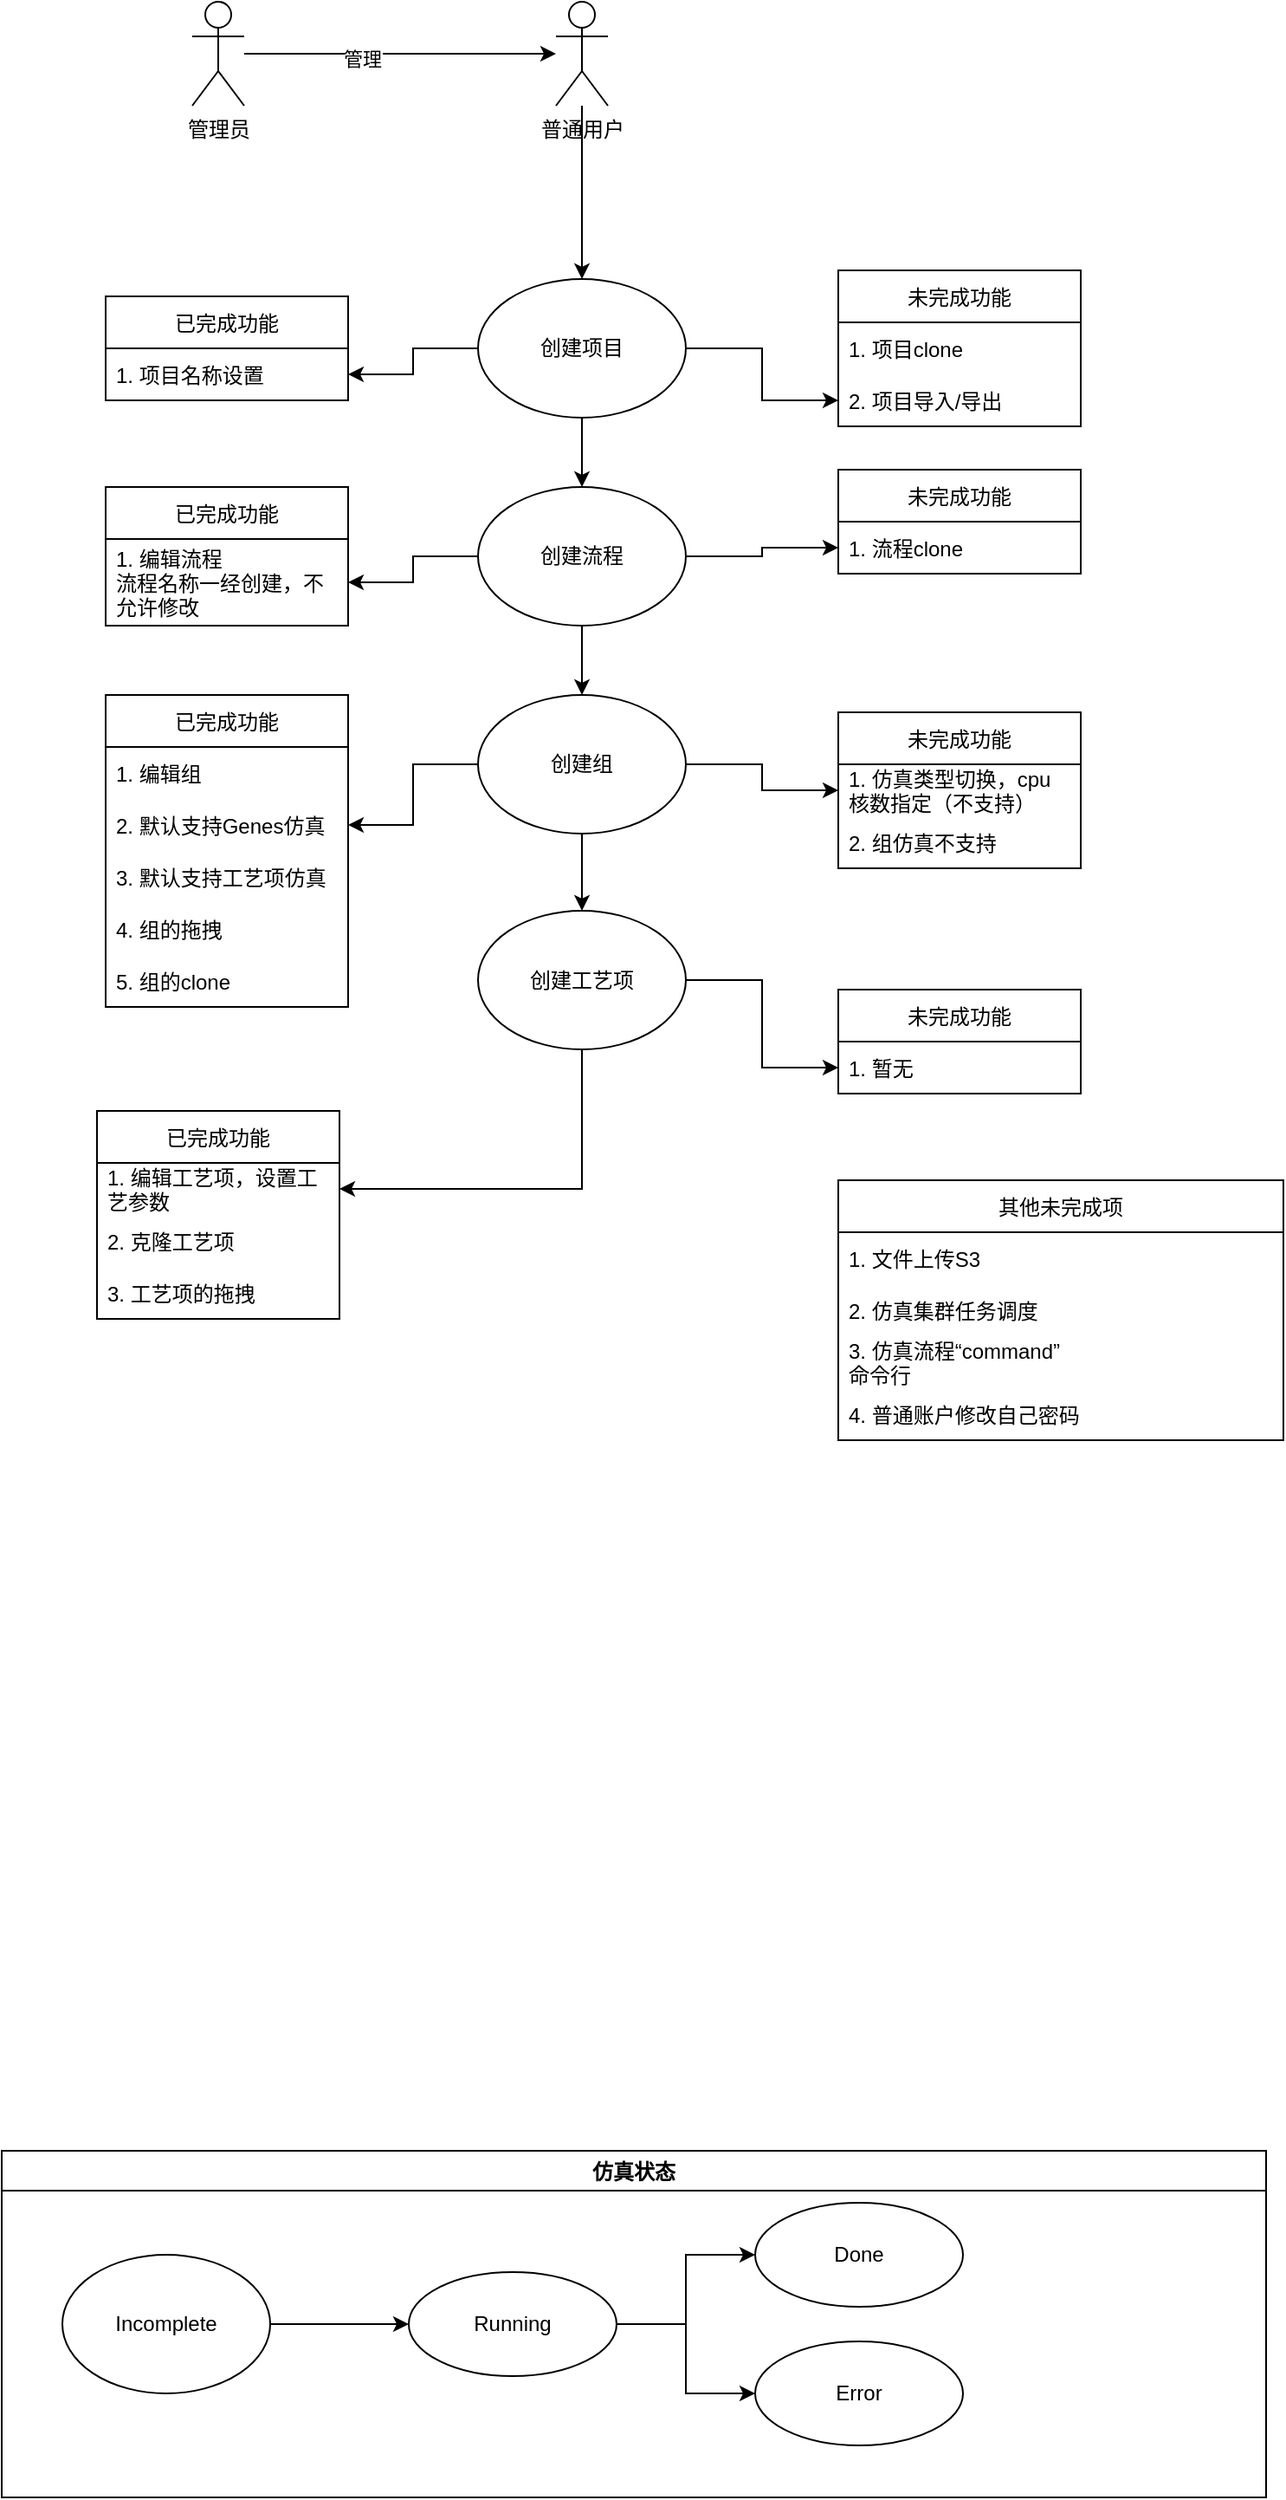 <mxfile version="17.1.1" type="github">
  <diagram id="LWZ2CtlcG5xfI4F9U-2H" name="Page-1">
    <mxGraphModel dx="1350" dy="805" grid="1" gridSize="10" guides="1" tooltips="1" connect="1" arrows="1" fold="1" page="1" pageScale="1" pageWidth="827" pageHeight="1169" background="#ffffff" math="0" shadow="0">
      <root>
        <mxCell id="0" />
        <mxCell id="1" parent="0" />
        <mxCell id="P4jvxCzI2_4ov7lsApTx-15" value="" style="edgeStyle=orthogonalEdgeStyle;rounded=0;orthogonalLoop=1;jettySize=auto;html=1;" edge="1" parent="1" source="P4jvxCzI2_4ov7lsApTx-2" target="P4jvxCzI2_4ov7lsApTx-4">
          <mxGeometry relative="1" as="geometry" />
        </mxCell>
        <mxCell id="P4jvxCzI2_4ov7lsApTx-76" value="" style="edgeStyle=orthogonalEdgeStyle;rounded=0;orthogonalLoop=1;jettySize=auto;html=1;" edge="1" parent="1" source="P4jvxCzI2_4ov7lsApTx-2" target="P4jvxCzI2_4ov7lsApTx-32">
          <mxGeometry relative="1" as="geometry" />
        </mxCell>
        <mxCell id="P4jvxCzI2_4ov7lsApTx-78" value="" style="edgeStyle=orthogonalEdgeStyle;rounded=0;orthogonalLoop=1;jettySize=auto;html=1;" edge="1" parent="1" source="P4jvxCzI2_4ov7lsApTx-2" target="P4jvxCzI2_4ov7lsApTx-37">
          <mxGeometry relative="1" as="geometry" />
        </mxCell>
        <mxCell id="P4jvxCzI2_4ov7lsApTx-2" value="创建项目" style="ellipse;whiteSpace=wrap;html=1;" vertex="1" parent="1">
          <mxGeometry x="315" y="220" width="120" height="80" as="geometry" />
        </mxCell>
        <mxCell id="P4jvxCzI2_4ov7lsApTx-17" value="" style="edgeStyle=orthogonalEdgeStyle;rounded=0;orthogonalLoop=1;jettySize=auto;html=1;" edge="1" parent="1" source="P4jvxCzI2_4ov7lsApTx-3" target="P4jvxCzI2_4ov7lsApTx-5">
          <mxGeometry relative="1" as="geometry" />
        </mxCell>
        <mxCell id="P4jvxCzI2_4ov7lsApTx-80" value="" style="edgeStyle=orthogonalEdgeStyle;rounded=0;orthogonalLoop=1;jettySize=auto;html=1;" edge="1" parent="1" source="P4jvxCzI2_4ov7lsApTx-3" target="P4jvxCzI2_4ov7lsApTx-52">
          <mxGeometry relative="1" as="geometry" />
        </mxCell>
        <mxCell id="P4jvxCzI2_4ov7lsApTx-82" value="" style="edgeStyle=orthogonalEdgeStyle;rounded=0;orthogonalLoop=1;jettySize=auto;html=1;" edge="1" parent="1" source="P4jvxCzI2_4ov7lsApTx-3" target="P4jvxCzI2_4ov7lsApTx-48">
          <mxGeometry relative="1" as="geometry" />
        </mxCell>
        <mxCell id="P4jvxCzI2_4ov7lsApTx-3" value="创建组" style="ellipse;whiteSpace=wrap;html=1;" vertex="1" parent="1">
          <mxGeometry x="315" y="460" width="120" height="80" as="geometry" />
        </mxCell>
        <mxCell id="P4jvxCzI2_4ov7lsApTx-16" value="" style="edgeStyle=orthogonalEdgeStyle;rounded=0;orthogonalLoop=1;jettySize=auto;html=1;" edge="1" parent="1" source="P4jvxCzI2_4ov7lsApTx-4" target="P4jvxCzI2_4ov7lsApTx-3">
          <mxGeometry relative="1" as="geometry" />
        </mxCell>
        <mxCell id="P4jvxCzI2_4ov7lsApTx-77" value="" style="edgeStyle=orthogonalEdgeStyle;rounded=0;orthogonalLoop=1;jettySize=auto;html=1;" edge="1" parent="1" source="P4jvxCzI2_4ov7lsApTx-4" target="P4jvxCzI2_4ov7lsApTx-40">
          <mxGeometry relative="1" as="geometry" />
        </mxCell>
        <mxCell id="P4jvxCzI2_4ov7lsApTx-79" value="" style="edgeStyle=orthogonalEdgeStyle;rounded=0;orthogonalLoop=1;jettySize=auto;html=1;" edge="1" parent="1" source="P4jvxCzI2_4ov7lsApTx-4" target="P4jvxCzI2_4ov7lsApTx-44">
          <mxGeometry relative="1" as="geometry" />
        </mxCell>
        <mxCell id="P4jvxCzI2_4ov7lsApTx-4" value="创建流程" style="ellipse;whiteSpace=wrap;html=1;" vertex="1" parent="1">
          <mxGeometry x="315" y="340" width="120" height="80" as="geometry" />
        </mxCell>
        <mxCell id="P4jvxCzI2_4ov7lsApTx-81" value="" style="edgeStyle=orthogonalEdgeStyle;rounded=0;orthogonalLoop=1;jettySize=auto;html=1;" edge="1" parent="1" source="P4jvxCzI2_4ov7lsApTx-5" target="P4jvxCzI2_4ov7lsApTx-60">
          <mxGeometry relative="1" as="geometry" />
        </mxCell>
        <mxCell id="P4jvxCzI2_4ov7lsApTx-83" value="" style="edgeStyle=orthogonalEdgeStyle;rounded=0;orthogonalLoop=1;jettySize=auto;html=1;" edge="1" parent="1" source="P4jvxCzI2_4ov7lsApTx-5" target="P4jvxCzI2_4ov7lsApTx-55">
          <mxGeometry relative="1" as="geometry" />
        </mxCell>
        <mxCell id="P4jvxCzI2_4ov7lsApTx-5" value="创建工艺项" style="ellipse;whiteSpace=wrap;html=1;" vertex="1" parent="1">
          <mxGeometry x="315" y="584.5" width="120" height="80" as="geometry" />
        </mxCell>
        <mxCell id="P4jvxCzI2_4ov7lsApTx-9" value="" style="edgeStyle=orthogonalEdgeStyle;rounded=0;orthogonalLoop=1;jettySize=auto;html=1;" edge="1" parent="1" source="P4jvxCzI2_4ov7lsApTx-7" target="P4jvxCzI2_4ov7lsApTx-8">
          <mxGeometry relative="1" as="geometry" />
        </mxCell>
        <mxCell id="P4jvxCzI2_4ov7lsApTx-12" value="管理" style="edgeLabel;html=1;align=center;verticalAlign=middle;resizable=0;points=[];" vertex="1" connectable="0" parent="P4jvxCzI2_4ov7lsApTx-9">
          <mxGeometry x="-0.244" y="-3" relative="1" as="geometry">
            <mxPoint as="offset" />
          </mxGeometry>
        </mxCell>
        <mxCell id="P4jvxCzI2_4ov7lsApTx-7" value="管理员" style="shape=umlActor;verticalLabelPosition=bottom;verticalAlign=top;html=1;outlineConnect=0;" vertex="1" parent="1">
          <mxGeometry x="150" y="60" width="30" height="60" as="geometry" />
        </mxCell>
        <mxCell id="P4jvxCzI2_4ov7lsApTx-18" value="" style="edgeStyle=orthogonalEdgeStyle;rounded=0;orthogonalLoop=1;jettySize=auto;html=1;" edge="1" parent="1" source="P4jvxCzI2_4ov7lsApTx-8" target="P4jvxCzI2_4ov7lsApTx-2">
          <mxGeometry relative="1" as="geometry" />
        </mxCell>
        <mxCell id="P4jvxCzI2_4ov7lsApTx-8" value="普通用户" style="shape=umlActor;verticalLabelPosition=bottom;verticalAlign=top;html=1;outlineConnect=0;" vertex="1" parent="1">
          <mxGeometry x="360" y="60" width="30" height="60" as="geometry" />
        </mxCell>
        <mxCell id="P4jvxCzI2_4ov7lsApTx-31" value="已完成功能" style="swimlane;fontStyle=0;childLayout=stackLayout;horizontal=1;startSize=30;horizontalStack=0;resizeParent=1;resizeParentMax=0;resizeLast=0;collapsible=1;marginBottom=0;" vertex="1" parent="1">
          <mxGeometry x="100" y="230" width="140" height="60" as="geometry" />
        </mxCell>
        <mxCell id="P4jvxCzI2_4ov7lsApTx-32" value="1. 项目名称设置" style="text;strokeColor=none;fillColor=none;align=left;verticalAlign=middle;spacingLeft=4;spacingRight=4;overflow=hidden;points=[[0,0.5],[1,0.5]];portConstraint=eastwest;rotatable=0;" vertex="1" parent="P4jvxCzI2_4ov7lsApTx-31">
          <mxGeometry y="30" width="140" height="30" as="geometry" />
        </mxCell>
        <mxCell id="P4jvxCzI2_4ov7lsApTx-35" value="未完成功能" style="swimlane;fontStyle=0;childLayout=stackLayout;horizontal=1;startSize=30;horizontalStack=0;resizeParent=1;resizeParentMax=0;resizeLast=0;collapsible=1;marginBottom=0;" vertex="1" parent="1">
          <mxGeometry x="523" y="215" width="140" height="90" as="geometry">
            <mxRectangle x="560" y="215" width="90" height="30" as="alternateBounds" />
          </mxGeometry>
        </mxCell>
        <mxCell id="P4jvxCzI2_4ov7lsApTx-36" value="1. 项目clone" style="text;strokeColor=none;fillColor=none;align=left;verticalAlign=middle;spacingLeft=4;spacingRight=4;overflow=hidden;points=[[0,0.5],[1,0.5]];portConstraint=eastwest;rotatable=0;" vertex="1" parent="P4jvxCzI2_4ov7lsApTx-35">
          <mxGeometry y="30" width="140" height="30" as="geometry" />
        </mxCell>
        <mxCell id="P4jvxCzI2_4ov7lsApTx-37" value="2. 项目导入/导出" style="text;strokeColor=none;fillColor=none;align=left;verticalAlign=middle;spacingLeft=4;spacingRight=4;overflow=hidden;points=[[0,0.5],[1,0.5]];portConstraint=eastwest;rotatable=0;" vertex="1" parent="P4jvxCzI2_4ov7lsApTx-35">
          <mxGeometry y="60" width="140" height="30" as="geometry" />
        </mxCell>
        <mxCell id="P4jvxCzI2_4ov7lsApTx-39" value="已完成功能" style="swimlane;fontStyle=0;childLayout=stackLayout;horizontal=1;startSize=30;horizontalStack=0;resizeParent=1;resizeParentMax=0;resizeLast=0;collapsible=1;marginBottom=0;" vertex="1" parent="1">
          <mxGeometry x="100" y="340" width="140" height="80" as="geometry" />
        </mxCell>
        <mxCell id="P4jvxCzI2_4ov7lsApTx-40" value="1. 编辑流程&#xa;流程名称一经创建，不&#xa;允许修改" style="text;strokeColor=none;fillColor=none;align=left;verticalAlign=middle;spacingLeft=4;spacingRight=4;overflow=hidden;points=[[0,0.5],[1,0.5]];portConstraint=eastwest;rotatable=0;" vertex="1" parent="P4jvxCzI2_4ov7lsApTx-39">
          <mxGeometry y="30" width="140" height="50" as="geometry" />
        </mxCell>
        <mxCell id="P4jvxCzI2_4ov7lsApTx-43" value="未完成功能" style="swimlane;fontStyle=0;childLayout=stackLayout;horizontal=1;startSize=30;horizontalStack=0;resizeParent=1;resizeParentMax=0;resizeLast=0;collapsible=1;marginBottom=0;" vertex="1" parent="1">
          <mxGeometry x="523" y="330" width="140" height="60" as="geometry" />
        </mxCell>
        <mxCell id="P4jvxCzI2_4ov7lsApTx-44" value="1. 流程clone" style="text;strokeColor=none;fillColor=none;align=left;verticalAlign=middle;spacingLeft=4;spacingRight=4;overflow=hidden;points=[[0,0.5],[1,0.5]];portConstraint=eastwest;rotatable=0;" vertex="1" parent="P4jvxCzI2_4ov7lsApTx-43">
          <mxGeometry y="30" width="140" height="30" as="geometry" />
        </mxCell>
        <mxCell id="P4jvxCzI2_4ov7lsApTx-46" value="已完成功能" style="swimlane;fontStyle=0;childLayout=stackLayout;horizontal=1;startSize=30;horizontalStack=0;resizeParent=1;resizeParentMax=0;resizeLast=0;collapsible=1;marginBottom=0;" vertex="1" parent="1">
          <mxGeometry x="100" y="460" width="140" height="180" as="geometry" />
        </mxCell>
        <mxCell id="P4jvxCzI2_4ov7lsApTx-47" value="1. 编辑组" style="text;strokeColor=none;fillColor=none;align=left;verticalAlign=middle;spacingLeft=4;spacingRight=4;overflow=hidden;points=[[0,0.5],[1,0.5]];portConstraint=eastwest;rotatable=0;" vertex="1" parent="P4jvxCzI2_4ov7lsApTx-46">
          <mxGeometry y="30" width="140" height="30" as="geometry" />
        </mxCell>
        <mxCell id="P4jvxCzI2_4ov7lsApTx-48" value="2. 默认支持Genes仿真" style="text;strokeColor=none;fillColor=none;align=left;verticalAlign=middle;spacingLeft=4;spacingRight=4;overflow=hidden;points=[[0,0.5],[1,0.5]];portConstraint=eastwest;rotatable=0;" vertex="1" parent="P4jvxCzI2_4ov7lsApTx-46">
          <mxGeometry y="60" width="140" height="30" as="geometry" />
        </mxCell>
        <mxCell id="P4jvxCzI2_4ov7lsApTx-58" value="3. 默认支持工艺项仿真" style="text;strokeColor=none;fillColor=none;align=left;verticalAlign=middle;spacingLeft=4;spacingRight=4;overflow=hidden;points=[[0,0.5],[1,0.5]];portConstraint=eastwest;rotatable=0;" vertex="1" parent="P4jvxCzI2_4ov7lsApTx-46">
          <mxGeometry y="90" width="140" height="30" as="geometry" />
        </mxCell>
        <mxCell id="P4jvxCzI2_4ov7lsApTx-85" value="4. 组的拖拽" style="text;strokeColor=none;fillColor=none;align=left;verticalAlign=middle;spacingLeft=4;spacingRight=4;overflow=hidden;points=[[0,0.5],[1,0.5]];portConstraint=eastwest;rotatable=0;" vertex="1" parent="P4jvxCzI2_4ov7lsApTx-46">
          <mxGeometry y="120" width="140" height="30" as="geometry" />
        </mxCell>
        <mxCell id="P4jvxCzI2_4ov7lsApTx-49" value="5. 组的clone" style="text;strokeColor=none;fillColor=none;align=left;verticalAlign=middle;spacingLeft=4;spacingRight=4;overflow=hidden;points=[[0,0.5],[1,0.5]];portConstraint=eastwest;rotatable=0;" vertex="1" parent="P4jvxCzI2_4ov7lsApTx-46">
          <mxGeometry y="150" width="140" height="30" as="geometry" />
        </mxCell>
        <mxCell id="P4jvxCzI2_4ov7lsApTx-50" value="未完成功能" style="swimlane;fontStyle=0;childLayout=stackLayout;horizontal=1;startSize=30;horizontalStack=0;resizeParent=1;resizeParentMax=0;resizeLast=0;collapsible=1;marginBottom=0;" vertex="1" parent="1">
          <mxGeometry x="523" y="470" width="140" height="90" as="geometry" />
        </mxCell>
        <mxCell id="P4jvxCzI2_4ov7lsApTx-52" value="1. 仿真类型切换，cpu&#xa;核数指定（不支持）" style="text;strokeColor=none;fillColor=none;align=left;verticalAlign=middle;spacingLeft=4;spacingRight=4;overflow=hidden;points=[[0,0.5],[1,0.5]];portConstraint=eastwest;rotatable=0;" vertex="1" parent="P4jvxCzI2_4ov7lsApTx-50">
          <mxGeometry y="30" width="140" height="30" as="geometry" />
        </mxCell>
        <mxCell id="P4jvxCzI2_4ov7lsApTx-53" value="2. 组仿真不支持" style="text;strokeColor=none;fillColor=none;align=left;verticalAlign=middle;spacingLeft=4;spacingRight=4;overflow=hidden;points=[[0,0.5],[1,0.5]];portConstraint=eastwest;rotatable=0;" vertex="1" parent="P4jvxCzI2_4ov7lsApTx-50">
          <mxGeometry y="60" width="140" height="30" as="geometry" />
        </mxCell>
        <mxCell id="P4jvxCzI2_4ov7lsApTx-54" value="已完成功能" style="swimlane;fontStyle=0;childLayout=stackLayout;horizontal=1;startSize=30;horizontalStack=0;resizeParent=1;resizeParentMax=0;resizeLast=0;collapsible=1;marginBottom=0;" vertex="1" parent="1">
          <mxGeometry x="95" y="700" width="140" height="120" as="geometry" />
        </mxCell>
        <mxCell id="P4jvxCzI2_4ov7lsApTx-55" value="1. 编辑工艺项，设置工&#xa;艺参数" style="text;strokeColor=none;fillColor=none;align=left;verticalAlign=middle;spacingLeft=4;spacingRight=4;overflow=hidden;points=[[0,0.5],[1,0.5]];portConstraint=eastwest;rotatable=0;" vertex="1" parent="P4jvxCzI2_4ov7lsApTx-54">
          <mxGeometry y="30" width="140" height="30" as="geometry" />
        </mxCell>
        <mxCell id="P4jvxCzI2_4ov7lsApTx-56" value="2. 克隆工艺项" style="text;strokeColor=none;fillColor=none;align=left;verticalAlign=middle;spacingLeft=4;spacingRight=4;overflow=hidden;points=[[0,0.5],[1,0.5]];portConstraint=eastwest;rotatable=0;" vertex="1" parent="P4jvxCzI2_4ov7lsApTx-54">
          <mxGeometry y="60" width="140" height="30" as="geometry" />
        </mxCell>
        <mxCell id="P4jvxCzI2_4ov7lsApTx-57" value="3. 工艺项的拖拽" style="text;strokeColor=none;fillColor=none;align=left;verticalAlign=middle;spacingLeft=4;spacingRight=4;overflow=hidden;points=[[0,0.5],[1,0.5]];portConstraint=eastwest;rotatable=0;" vertex="1" parent="P4jvxCzI2_4ov7lsApTx-54">
          <mxGeometry y="90" width="140" height="30" as="geometry" />
        </mxCell>
        <mxCell id="P4jvxCzI2_4ov7lsApTx-59" value="未完成功能" style="swimlane;fontStyle=0;childLayout=stackLayout;horizontal=1;startSize=30;horizontalStack=0;resizeParent=1;resizeParentMax=0;resizeLast=0;collapsible=1;marginBottom=0;" vertex="1" parent="1">
          <mxGeometry x="523" y="630" width="140" height="60" as="geometry" />
        </mxCell>
        <mxCell id="P4jvxCzI2_4ov7lsApTx-60" value="1. 暂无" style="text;strokeColor=none;fillColor=none;align=left;verticalAlign=middle;spacingLeft=4;spacingRight=4;overflow=hidden;points=[[0,0.5],[1,0.5]];portConstraint=eastwest;rotatable=0;" vertex="1" parent="P4jvxCzI2_4ov7lsApTx-59">
          <mxGeometry y="30" width="140" height="30" as="geometry" />
        </mxCell>
        <mxCell id="P4jvxCzI2_4ov7lsApTx-63" value="其他未完成项" style="swimlane;fontStyle=0;childLayout=stackLayout;horizontal=1;startSize=30;horizontalStack=0;resizeParent=1;resizeParentMax=0;resizeLast=0;collapsible=1;marginBottom=0;" vertex="1" parent="1">
          <mxGeometry x="523" y="740" width="257" height="150" as="geometry">
            <mxRectangle x="560" y="215" width="90" height="30" as="alternateBounds" />
          </mxGeometry>
        </mxCell>
        <mxCell id="P4jvxCzI2_4ov7lsApTx-64" value="1. 文件上传S3" style="text;strokeColor=none;fillColor=none;align=left;verticalAlign=middle;spacingLeft=4;spacingRight=4;overflow=hidden;points=[[0,0.5],[1,0.5]];portConstraint=eastwest;rotatable=0;" vertex="1" parent="P4jvxCzI2_4ov7lsApTx-63">
          <mxGeometry y="30" width="257" height="30" as="geometry" />
        </mxCell>
        <mxCell id="P4jvxCzI2_4ov7lsApTx-66" value="2. 仿真集群任务调度" style="text;strokeColor=none;fillColor=none;align=left;verticalAlign=middle;spacingLeft=4;spacingRight=4;overflow=hidden;points=[[0,0.5],[1,0.5]];portConstraint=eastwest;rotatable=0;" vertex="1" parent="P4jvxCzI2_4ov7lsApTx-63">
          <mxGeometry y="60" width="257" height="30" as="geometry" />
        </mxCell>
        <mxCell id="P4jvxCzI2_4ov7lsApTx-65" value="3. 仿真流程“command”&#xa;命令行" style="text;strokeColor=none;fillColor=none;align=left;verticalAlign=middle;spacingLeft=4;spacingRight=4;overflow=hidden;points=[[0,0.5],[1,0.5]];portConstraint=eastwest;rotatable=0;" vertex="1" parent="P4jvxCzI2_4ov7lsApTx-63">
          <mxGeometry y="90" width="257" height="30" as="geometry" />
        </mxCell>
        <mxCell id="P4jvxCzI2_4ov7lsApTx-84" value="4. 普通账户修改自己密码" style="text;strokeColor=none;fillColor=none;align=left;verticalAlign=middle;spacingLeft=4;spacingRight=4;overflow=hidden;points=[[0,0.5],[1,0.5]];portConstraint=eastwest;rotatable=0;" vertex="1" parent="P4jvxCzI2_4ov7lsApTx-63">
          <mxGeometry y="120" width="257" height="30" as="geometry" />
        </mxCell>
        <mxCell id="P4jvxCzI2_4ov7lsApTx-69" value="仿真状态" style="swimlane;" vertex="1" parent="1">
          <mxGeometry x="40" y="1300" width="730" height="200" as="geometry" />
        </mxCell>
        <mxCell id="P4jvxCzI2_4ov7lsApTx-71" value="" style="edgeStyle=orthogonalEdgeStyle;rounded=0;orthogonalLoop=1;jettySize=auto;html=1;" edge="1" parent="P4jvxCzI2_4ov7lsApTx-69" source="P4jvxCzI2_4ov7lsApTx-67" target="P4jvxCzI2_4ov7lsApTx-70">
          <mxGeometry relative="1" as="geometry" />
        </mxCell>
        <mxCell id="P4jvxCzI2_4ov7lsApTx-67" value="Incomplete" style="ellipse;whiteSpace=wrap;html=1;" vertex="1" parent="P4jvxCzI2_4ov7lsApTx-69">
          <mxGeometry x="35" y="60" width="120" height="80" as="geometry" />
        </mxCell>
        <mxCell id="P4jvxCzI2_4ov7lsApTx-73" value="" style="edgeStyle=orthogonalEdgeStyle;rounded=0;orthogonalLoop=1;jettySize=auto;html=1;" edge="1" parent="P4jvxCzI2_4ov7lsApTx-69" source="P4jvxCzI2_4ov7lsApTx-70" target="P4jvxCzI2_4ov7lsApTx-72">
          <mxGeometry relative="1" as="geometry" />
        </mxCell>
        <mxCell id="P4jvxCzI2_4ov7lsApTx-70" value="Running" style="ellipse;whiteSpace=wrap;html=1;" vertex="1" parent="P4jvxCzI2_4ov7lsApTx-69">
          <mxGeometry x="235" y="70" width="120" height="60" as="geometry" />
        </mxCell>
        <mxCell id="P4jvxCzI2_4ov7lsApTx-72" value="Error" style="ellipse;whiteSpace=wrap;html=1;" vertex="1" parent="P4jvxCzI2_4ov7lsApTx-69">
          <mxGeometry x="435" y="110" width="120" height="60" as="geometry" />
        </mxCell>
        <mxCell id="P4jvxCzI2_4ov7lsApTx-74" value="Done" style="ellipse;whiteSpace=wrap;html=1;" vertex="1" parent="P4jvxCzI2_4ov7lsApTx-69">
          <mxGeometry x="435" y="30" width="120" height="60" as="geometry" />
        </mxCell>
        <mxCell id="P4jvxCzI2_4ov7lsApTx-75" value="" style="edgeStyle=orthogonalEdgeStyle;rounded=0;orthogonalLoop=1;jettySize=auto;html=1;" edge="1" parent="P4jvxCzI2_4ov7lsApTx-69" source="P4jvxCzI2_4ov7lsApTx-70" target="P4jvxCzI2_4ov7lsApTx-74">
          <mxGeometry relative="1" as="geometry" />
        </mxCell>
      </root>
    </mxGraphModel>
  </diagram>
</mxfile>

